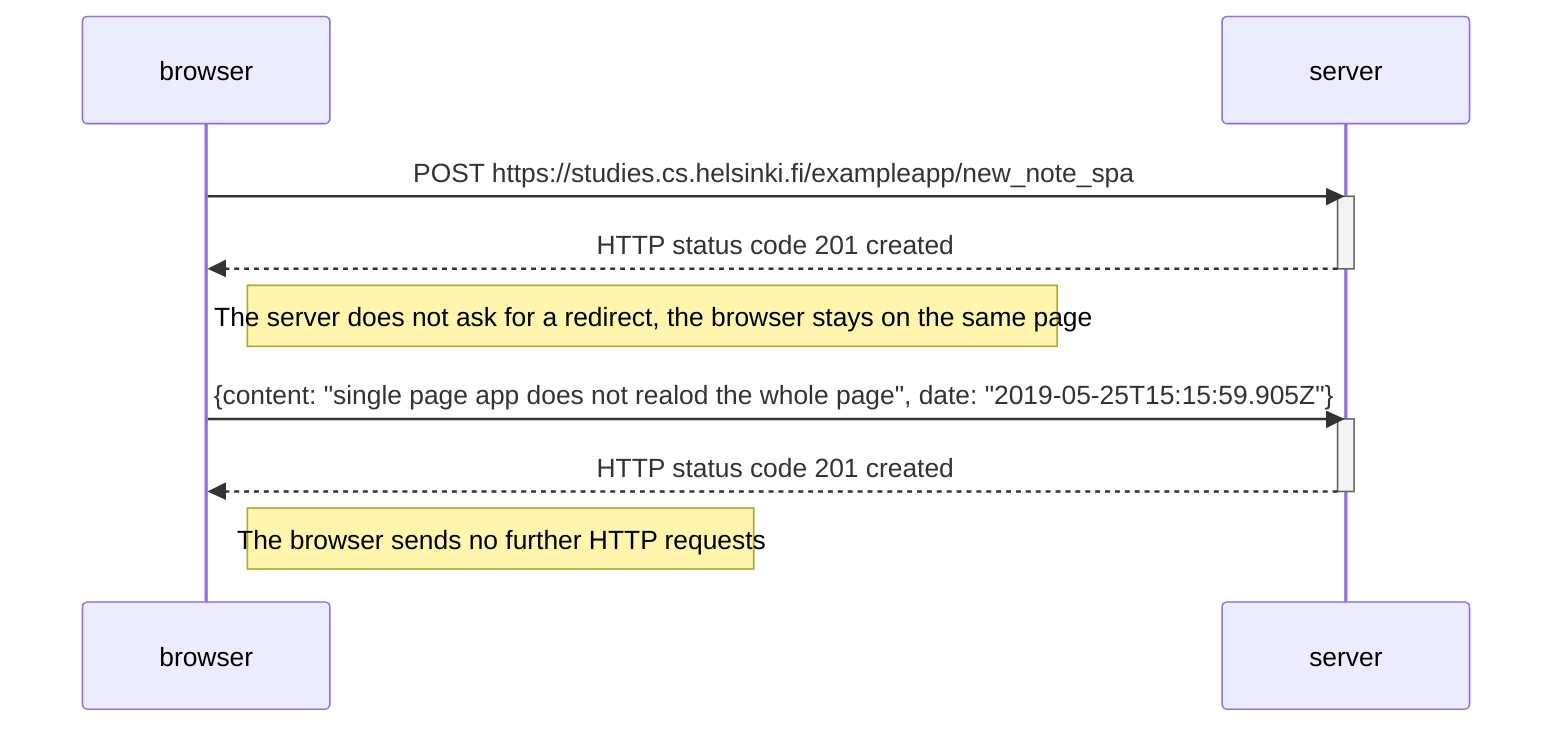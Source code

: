 sequenceDiagram
  participant browser
  participant server

  browser->>server: POST https://studies.cs.helsinki.fi/exampleapp/new_note_spa
  activate server
  server-->>browser: HTTP status code 201 created
  deactivate server

  Note right of browser: The server does not ask for a redirect, the browser stays on the same page

  browser->>server: {content: "single page app does not realod the whole page", date: "2019-05-25T15:15:59.905Z"}
  activate server
  server-->>browser: HTTP status code 201 created
  deactivate server

  Note right of browser: The browser sends no further HTTP requests